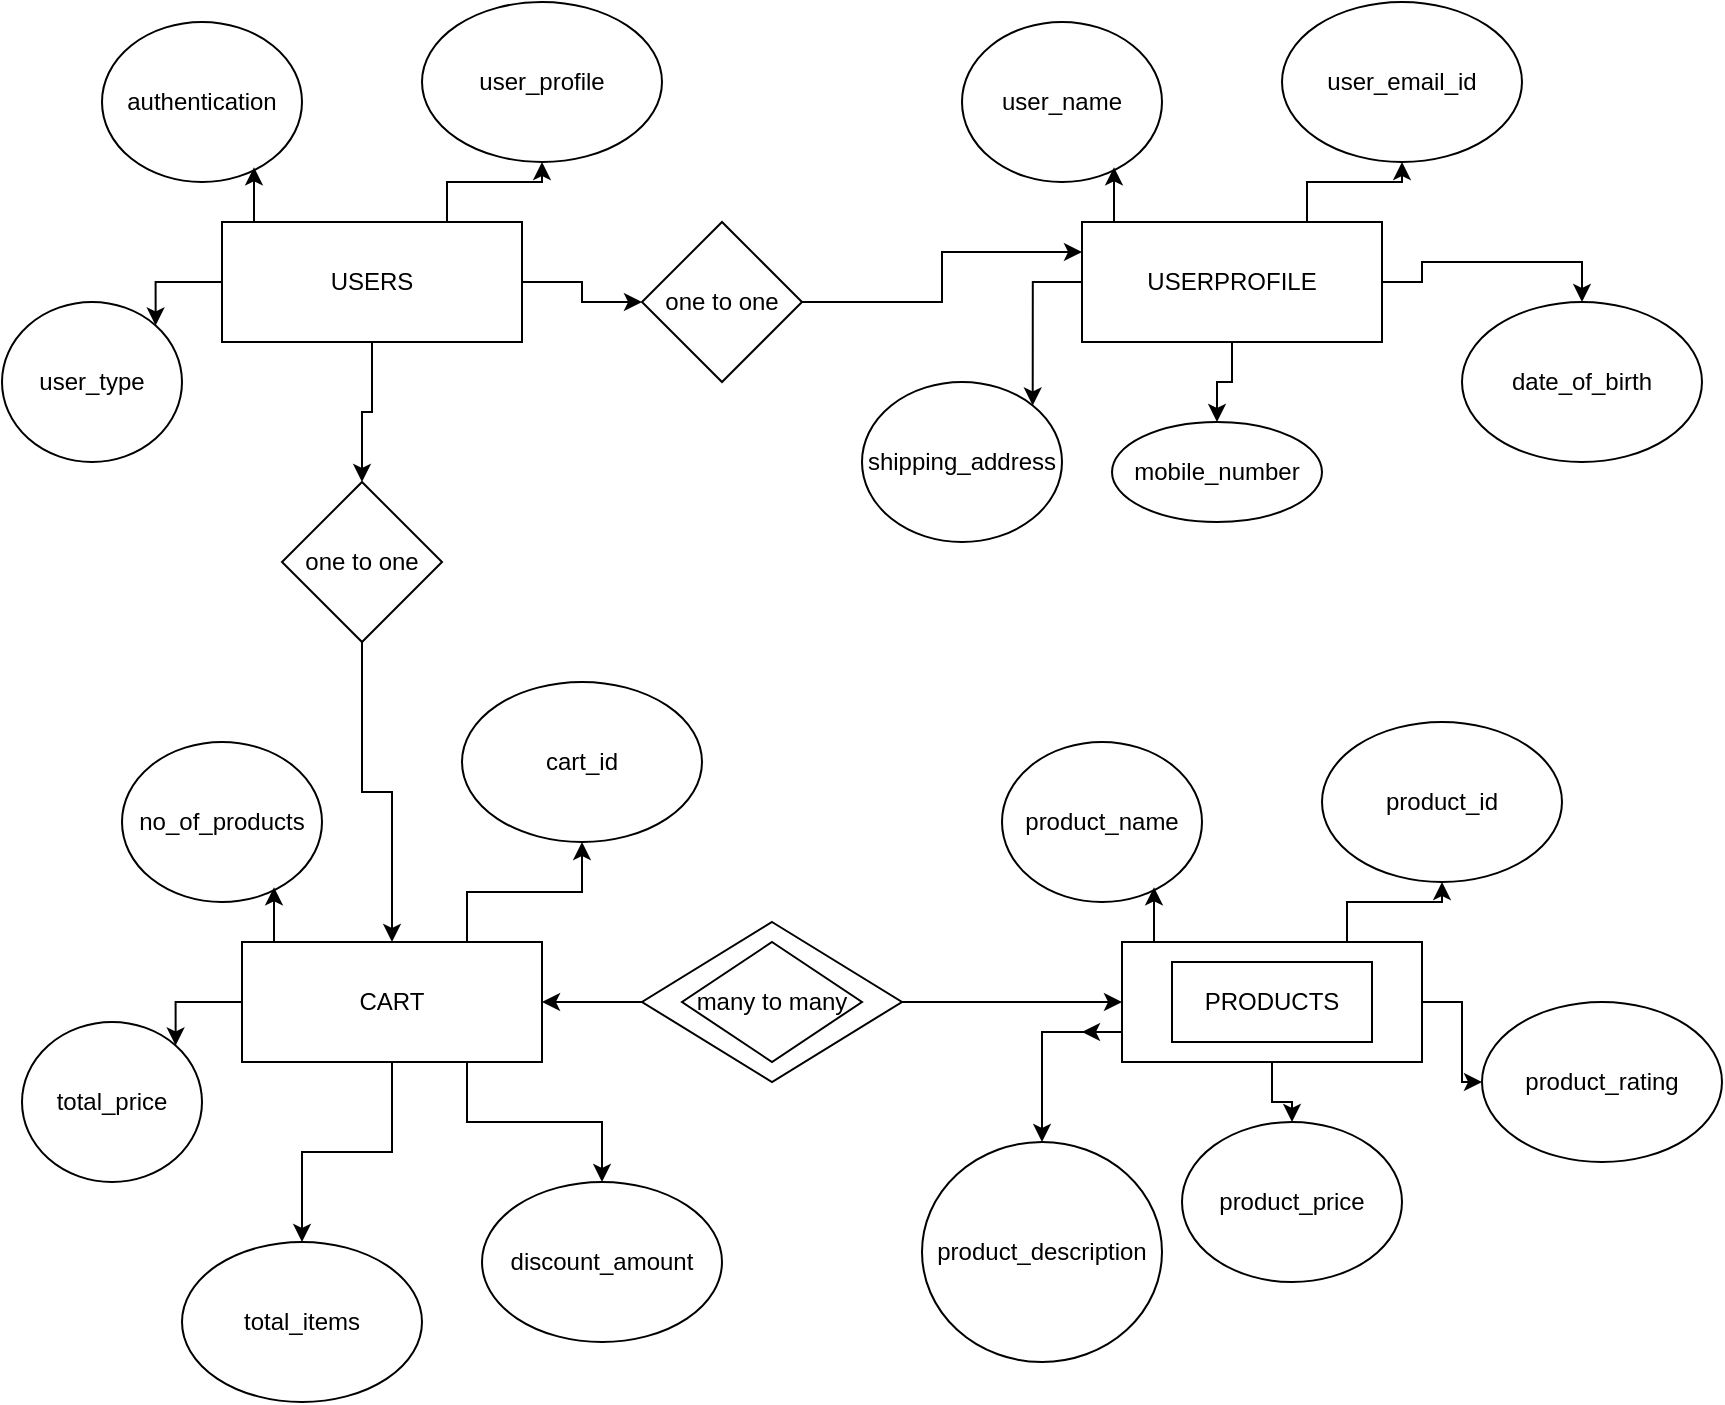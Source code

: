 <mxfile version="24.7.1" type="device">
  <diagram name="Page-1" id="8_G-I-GjAKgxEDdW9j69">
    <mxGraphModel dx="1674" dy="772" grid="1" gridSize="10" guides="1" tooltips="1" connect="1" arrows="1" fold="1" page="1" pageScale="1" pageWidth="850" pageHeight="1100" math="0" shadow="0">
      <root>
        <mxCell id="0" />
        <mxCell id="1" parent="0" />
        <mxCell id="23_QSCZydWMx2t9MqW9O-1" style="edgeStyle=orthogonalEdgeStyle;rounded=0;orthogonalLoop=1;jettySize=auto;html=1;exitX=0.75;exitY=0;exitDx=0;exitDy=0;" edge="1" parent="1" source="23_QSCZydWMx2t9MqW9O-5" target="23_QSCZydWMx2t9MqW9O-8">
          <mxGeometry relative="1" as="geometry" />
        </mxCell>
        <mxCell id="23_QSCZydWMx2t9MqW9O-2" style="edgeStyle=orthogonalEdgeStyle;rounded=0;orthogonalLoop=1;jettySize=auto;html=1;exitX=0;exitY=0.5;exitDx=0;exitDy=0;entryX=1;entryY=0;entryDx=0;entryDy=0;" edge="1" parent="1" source="23_QSCZydWMx2t9MqW9O-5" target="23_QSCZydWMx2t9MqW9O-7">
          <mxGeometry relative="1" as="geometry" />
        </mxCell>
        <mxCell id="23_QSCZydWMx2t9MqW9O-3" style="edgeStyle=orthogonalEdgeStyle;rounded=0;orthogonalLoop=1;jettySize=auto;html=1;exitX=0.5;exitY=1;exitDx=0;exitDy=0;entryX=0.5;entryY=0;entryDx=0;entryDy=0;" edge="1" parent="1" source="23_QSCZydWMx2t9MqW9O-5" target="23_QSCZydWMx2t9MqW9O-41">
          <mxGeometry relative="1" as="geometry" />
        </mxCell>
        <mxCell id="23_QSCZydWMx2t9MqW9O-4" style="edgeStyle=orthogonalEdgeStyle;rounded=0;orthogonalLoop=1;jettySize=auto;html=1;exitX=1;exitY=0.5;exitDx=0;exitDy=0;entryX=0.5;entryY=0;entryDx=0;entryDy=0;" edge="1" parent="1" source="23_QSCZydWMx2t9MqW9O-5" target="23_QSCZydWMx2t9MqW9O-43">
          <mxGeometry relative="1" as="geometry" />
        </mxCell>
        <mxCell id="23_QSCZydWMx2t9MqW9O-5" value="USERS" style="rounded=0;whiteSpace=wrap;html=1;" vertex="1" parent="1">
          <mxGeometry x="150" y="180" width="150" height="60" as="geometry" />
        </mxCell>
        <mxCell id="23_QSCZydWMx2t9MqW9O-6" value="authentication" style="ellipse;whiteSpace=wrap;html=1;" vertex="1" parent="1">
          <mxGeometry x="90" y="80" width="100" height="80" as="geometry" />
        </mxCell>
        <mxCell id="23_QSCZydWMx2t9MqW9O-7" value="user_type" style="ellipse;whiteSpace=wrap;html=1;" vertex="1" parent="1">
          <mxGeometry x="40" y="220" width="90" height="80" as="geometry" />
        </mxCell>
        <mxCell id="23_QSCZydWMx2t9MqW9O-8" value="user_profile" style="ellipse;whiteSpace=wrap;html=1;" vertex="1" parent="1">
          <mxGeometry x="250" y="70" width="120" height="80" as="geometry" />
        </mxCell>
        <mxCell id="23_QSCZydWMx2t9MqW9O-9" style="edgeStyle=orthogonalEdgeStyle;rounded=0;orthogonalLoop=1;jettySize=auto;html=1;exitX=0.25;exitY=0;exitDx=0;exitDy=0;entryX=0.76;entryY=0.908;entryDx=0;entryDy=0;entryPerimeter=0;" edge="1" parent="1" source="23_QSCZydWMx2t9MqW9O-5" target="23_QSCZydWMx2t9MqW9O-6">
          <mxGeometry relative="1" as="geometry" />
        </mxCell>
        <mxCell id="23_QSCZydWMx2t9MqW9O-10" style="edgeStyle=orthogonalEdgeStyle;rounded=0;orthogonalLoop=1;jettySize=auto;html=1;exitX=0.75;exitY=0;exitDx=0;exitDy=0;" edge="1" parent="1" source="23_QSCZydWMx2t9MqW9O-14" target="23_QSCZydWMx2t9MqW9O-17">
          <mxGeometry relative="1" as="geometry" />
        </mxCell>
        <mxCell id="23_QSCZydWMx2t9MqW9O-11" style="edgeStyle=orthogonalEdgeStyle;rounded=0;orthogonalLoop=1;jettySize=auto;html=1;exitX=0;exitY=0.5;exitDx=0;exitDy=0;entryX=1;entryY=0;entryDx=0;entryDy=0;" edge="1" parent="1" source="23_QSCZydWMx2t9MqW9O-14" target="23_QSCZydWMx2t9MqW9O-16">
          <mxGeometry relative="1" as="geometry" />
        </mxCell>
        <mxCell id="23_QSCZydWMx2t9MqW9O-12" style="edgeStyle=orthogonalEdgeStyle;rounded=0;orthogonalLoop=1;jettySize=auto;html=1;exitX=0.5;exitY=1;exitDx=0;exitDy=0;entryX=0.5;entryY=0;entryDx=0;entryDy=0;" edge="1" parent="1" source="23_QSCZydWMx2t9MqW9O-14" target="23_QSCZydWMx2t9MqW9O-36">
          <mxGeometry relative="1" as="geometry" />
        </mxCell>
        <mxCell id="23_QSCZydWMx2t9MqW9O-13" style="edgeStyle=orthogonalEdgeStyle;rounded=0;orthogonalLoop=1;jettySize=auto;html=1;exitX=1;exitY=0.5;exitDx=0;exitDy=0;entryX=0.5;entryY=0;entryDx=0;entryDy=0;" edge="1" parent="1" source="23_QSCZydWMx2t9MqW9O-14" target="23_QSCZydWMx2t9MqW9O-37">
          <mxGeometry relative="1" as="geometry" />
        </mxCell>
        <mxCell id="23_QSCZydWMx2t9MqW9O-14" value="USERPROFILE" style="rounded=0;whiteSpace=wrap;html=1;" vertex="1" parent="1">
          <mxGeometry x="580" y="180" width="150" height="60" as="geometry" />
        </mxCell>
        <mxCell id="23_QSCZydWMx2t9MqW9O-15" value="user_name" style="ellipse;whiteSpace=wrap;html=1;" vertex="1" parent="1">
          <mxGeometry x="520" y="80" width="100" height="80" as="geometry" />
        </mxCell>
        <mxCell id="23_QSCZydWMx2t9MqW9O-16" value="shipping_address" style="ellipse;whiteSpace=wrap;html=1;" vertex="1" parent="1">
          <mxGeometry x="470" y="260" width="100" height="80" as="geometry" />
        </mxCell>
        <mxCell id="23_QSCZydWMx2t9MqW9O-17" value="user_email_id" style="ellipse;whiteSpace=wrap;html=1;" vertex="1" parent="1">
          <mxGeometry x="680" y="70" width="120" height="80" as="geometry" />
        </mxCell>
        <mxCell id="23_QSCZydWMx2t9MqW9O-18" style="edgeStyle=orthogonalEdgeStyle;rounded=0;orthogonalLoop=1;jettySize=auto;html=1;exitX=0.25;exitY=0;exitDx=0;exitDy=0;entryX=0.76;entryY=0.908;entryDx=0;entryDy=0;entryPerimeter=0;" edge="1" parent="1" source="23_QSCZydWMx2t9MqW9O-14" target="23_QSCZydWMx2t9MqW9O-15">
          <mxGeometry relative="1" as="geometry" />
        </mxCell>
        <mxCell id="23_QSCZydWMx2t9MqW9O-19" style="edgeStyle=orthogonalEdgeStyle;rounded=0;orthogonalLoop=1;jettySize=auto;html=1;exitX=0.75;exitY=0;exitDx=0;exitDy=0;" edge="1" parent="1" source="23_QSCZydWMx2t9MqW9O-21" target="23_QSCZydWMx2t9MqW9O-24">
          <mxGeometry relative="1" as="geometry" />
        </mxCell>
        <mxCell id="23_QSCZydWMx2t9MqW9O-20" style="edgeStyle=orthogonalEdgeStyle;rounded=0;orthogonalLoop=1;jettySize=auto;html=1;exitX=0;exitY=0.5;exitDx=0;exitDy=0;entryX=1;entryY=0;entryDx=0;entryDy=0;" edge="1" parent="1" source="23_QSCZydWMx2t9MqW9O-21" target="23_QSCZydWMx2t9MqW9O-23">
          <mxGeometry relative="1" as="geometry" />
        </mxCell>
        <mxCell id="23_QSCZydWMx2t9MqW9O-52" style="edgeStyle=orthogonalEdgeStyle;rounded=0;orthogonalLoop=1;jettySize=auto;html=1;exitX=0.5;exitY=1;exitDx=0;exitDy=0;entryX=0.5;entryY=0;entryDx=0;entryDy=0;" edge="1" parent="1" source="23_QSCZydWMx2t9MqW9O-21" target="23_QSCZydWMx2t9MqW9O-51">
          <mxGeometry relative="1" as="geometry" />
        </mxCell>
        <mxCell id="23_QSCZydWMx2t9MqW9O-54" style="edgeStyle=orthogonalEdgeStyle;rounded=0;orthogonalLoop=1;jettySize=auto;html=1;exitX=0.75;exitY=1;exitDx=0;exitDy=0;" edge="1" parent="1" source="23_QSCZydWMx2t9MqW9O-21" target="23_QSCZydWMx2t9MqW9O-53">
          <mxGeometry relative="1" as="geometry" />
        </mxCell>
        <mxCell id="23_QSCZydWMx2t9MqW9O-21" value="CART" style="rounded=0;whiteSpace=wrap;html=1;" vertex="1" parent="1">
          <mxGeometry x="160" y="540" width="150" height="60" as="geometry" />
        </mxCell>
        <mxCell id="23_QSCZydWMx2t9MqW9O-22" value="no_of_products" style="ellipse;whiteSpace=wrap;html=1;" vertex="1" parent="1">
          <mxGeometry x="100" y="440" width="100" height="80" as="geometry" />
        </mxCell>
        <mxCell id="23_QSCZydWMx2t9MqW9O-23" value="total_price" style="ellipse;whiteSpace=wrap;html=1;" vertex="1" parent="1">
          <mxGeometry x="50" y="580" width="90" height="80" as="geometry" />
        </mxCell>
        <mxCell id="23_QSCZydWMx2t9MqW9O-24" value="cart_id" style="ellipse;whiteSpace=wrap;html=1;" vertex="1" parent="1">
          <mxGeometry x="270" y="410" width="120" height="80" as="geometry" />
        </mxCell>
        <mxCell id="23_QSCZydWMx2t9MqW9O-25" style="edgeStyle=orthogonalEdgeStyle;rounded=0;orthogonalLoop=1;jettySize=auto;html=1;exitX=0.25;exitY=0;exitDx=0;exitDy=0;entryX=0.76;entryY=0.908;entryDx=0;entryDy=0;entryPerimeter=0;" edge="1" parent="1" source="23_QSCZydWMx2t9MqW9O-21" target="23_QSCZydWMx2t9MqW9O-22">
          <mxGeometry relative="1" as="geometry" />
        </mxCell>
        <mxCell id="23_QSCZydWMx2t9MqW9O-26" style="edgeStyle=orthogonalEdgeStyle;rounded=0;orthogonalLoop=1;jettySize=auto;html=1;exitX=0.75;exitY=0;exitDx=0;exitDy=0;" edge="1" parent="1" source="23_QSCZydWMx2t9MqW9O-31" target="23_QSCZydWMx2t9MqW9O-34">
          <mxGeometry relative="1" as="geometry" />
        </mxCell>
        <mxCell id="23_QSCZydWMx2t9MqW9O-27" style="edgeStyle=orthogonalEdgeStyle;rounded=0;orthogonalLoop=1;jettySize=auto;html=1;exitX=0.5;exitY=1;exitDx=0;exitDy=0;" edge="1" parent="1" source="23_QSCZydWMx2t9MqW9O-31" target="23_QSCZydWMx2t9MqW9O-38">
          <mxGeometry relative="1" as="geometry" />
        </mxCell>
        <mxCell id="23_QSCZydWMx2t9MqW9O-28" style="edgeStyle=orthogonalEdgeStyle;rounded=0;orthogonalLoop=1;jettySize=auto;html=1;exitX=1;exitY=0.5;exitDx=0;exitDy=0;" edge="1" parent="1" source="23_QSCZydWMx2t9MqW9O-31" target="23_QSCZydWMx2t9MqW9O-39">
          <mxGeometry relative="1" as="geometry" />
        </mxCell>
        <mxCell id="23_QSCZydWMx2t9MqW9O-29" style="edgeStyle=orthogonalEdgeStyle;rounded=0;orthogonalLoop=1;jettySize=auto;html=1;exitX=0;exitY=0.75;exitDx=0;exitDy=0;" edge="1" parent="1" source="23_QSCZydWMx2t9MqW9O-31">
          <mxGeometry relative="1" as="geometry">
            <mxPoint x="580" y="585" as="targetPoint" />
          </mxGeometry>
        </mxCell>
        <mxCell id="23_QSCZydWMx2t9MqW9O-30" style="edgeStyle=orthogonalEdgeStyle;rounded=0;orthogonalLoop=1;jettySize=auto;html=1;exitX=0;exitY=0.75;exitDx=0;exitDy=0;entryX=0.5;entryY=0;entryDx=0;entryDy=0;" edge="1" parent="1" source="23_QSCZydWMx2t9MqW9O-31" target="23_QSCZydWMx2t9MqW9O-33">
          <mxGeometry relative="1" as="geometry" />
        </mxCell>
        <mxCell id="23_QSCZydWMx2t9MqW9O-31" value="" style="rounded=0;whiteSpace=wrap;html=1;" vertex="1" parent="1">
          <mxGeometry x="600" y="540" width="150" height="60" as="geometry" />
        </mxCell>
        <mxCell id="23_QSCZydWMx2t9MqW9O-32" value="product_name" style="ellipse;whiteSpace=wrap;html=1;" vertex="1" parent="1">
          <mxGeometry x="540" y="440" width="100" height="80" as="geometry" />
        </mxCell>
        <mxCell id="23_QSCZydWMx2t9MqW9O-33" value="product_description" style="ellipse;whiteSpace=wrap;html=1;" vertex="1" parent="1">
          <mxGeometry x="500" y="640" width="120" height="110" as="geometry" />
        </mxCell>
        <mxCell id="23_QSCZydWMx2t9MqW9O-34" value="product_id" style="ellipse;whiteSpace=wrap;html=1;" vertex="1" parent="1">
          <mxGeometry x="700" y="430" width="120" height="80" as="geometry" />
        </mxCell>
        <mxCell id="23_QSCZydWMx2t9MqW9O-35" style="edgeStyle=orthogonalEdgeStyle;rounded=0;orthogonalLoop=1;jettySize=auto;html=1;exitX=0.25;exitY=0;exitDx=0;exitDy=0;entryX=0.76;entryY=0.908;entryDx=0;entryDy=0;entryPerimeter=0;" edge="1" parent="1" source="23_QSCZydWMx2t9MqW9O-31" target="23_QSCZydWMx2t9MqW9O-32">
          <mxGeometry relative="1" as="geometry" />
        </mxCell>
        <mxCell id="23_QSCZydWMx2t9MqW9O-36" value="mobile_number" style="ellipse;whiteSpace=wrap;html=1;" vertex="1" parent="1">
          <mxGeometry x="595" y="280" width="105" height="50" as="geometry" />
        </mxCell>
        <mxCell id="23_QSCZydWMx2t9MqW9O-37" value="date_of_birth" style="ellipse;whiteSpace=wrap;html=1;" vertex="1" parent="1">
          <mxGeometry x="770" y="220" width="120" height="80" as="geometry" />
        </mxCell>
        <mxCell id="23_QSCZydWMx2t9MqW9O-38" value="product_price" style="ellipse;whiteSpace=wrap;html=1;" vertex="1" parent="1">
          <mxGeometry x="630" y="630" width="110" height="80" as="geometry" />
        </mxCell>
        <mxCell id="23_QSCZydWMx2t9MqW9O-39" value="product_rating" style="ellipse;whiteSpace=wrap;html=1;" vertex="1" parent="1">
          <mxGeometry x="780" y="570" width="120" height="80" as="geometry" />
        </mxCell>
        <mxCell id="23_QSCZydWMx2t9MqW9O-40" style="edgeStyle=orthogonalEdgeStyle;rounded=0;orthogonalLoop=1;jettySize=auto;html=1;exitX=0.5;exitY=1;exitDx=0;exitDy=0;" edge="1" parent="1" source="23_QSCZydWMx2t9MqW9O-41" target="23_QSCZydWMx2t9MqW9O-21">
          <mxGeometry relative="1" as="geometry" />
        </mxCell>
        <mxCell id="23_QSCZydWMx2t9MqW9O-41" value="one to one" style="rhombus;whiteSpace=wrap;html=1;" vertex="1" parent="1">
          <mxGeometry x="180" y="310" width="80" height="80" as="geometry" />
        </mxCell>
        <mxCell id="23_QSCZydWMx2t9MqW9O-42" style="edgeStyle=orthogonalEdgeStyle;rounded=0;orthogonalLoop=1;jettySize=auto;html=1;exitX=0.5;exitY=1;exitDx=0;exitDy=0;entryX=0;entryY=0.25;entryDx=0;entryDy=0;" edge="1" parent="1" source="23_QSCZydWMx2t9MqW9O-43" target="23_QSCZydWMx2t9MqW9O-14">
          <mxGeometry relative="1" as="geometry" />
        </mxCell>
        <mxCell id="23_QSCZydWMx2t9MqW9O-43" value="one to one" style="rhombus;whiteSpace=wrap;html=1;direction=north;" vertex="1" parent="1">
          <mxGeometry x="360" y="180" width="80" height="80" as="geometry" />
        </mxCell>
        <mxCell id="23_QSCZydWMx2t9MqW9O-44" value="PRODUCTS" style="rounded=0;whiteSpace=wrap;html=1;" vertex="1" parent="1">
          <mxGeometry x="625" y="550" width="100" height="40" as="geometry" />
        </mxCell>
        <mxCell id="23_QSCZydWMx2t9MqW9O-45" style="edgeStyle=orthogonalEdgeStyle;rounded=0;orthogonalLoop=1;jettySize=auto;html=1;exitX=1;exitY=0.5;exitDx=0;exitDy=0;entryX=0;entryY=0.5;entryDx=0;entryDy=0;" edge="1" parent="1" source="23_QSCZydWMx2t9MqW9O-47" target="23_QSCZydWMx2t9MqW9O-31">
          <mxGeometry relative="1" as="geometry" />
        </mxCell>
        <mxCell id="23_QSCZydWMx2t9MqW9O-46" style="edgeStyle=orthogonalEdgeStyle;rounded=0;orthogonalLoop=1;jettySize=auto;html=1;exitX=0;exitY=0.5;exitDx=0;exitDy=0;" edge="1" parent="1" source="23_QSCZydWMx2t9MqW9O-47" target="23_QSCZydWMx2t9MqW9O-21">
          <mxGeometry relative="1" as="geometry" />
        </mxCell>
        <mxCell id="23_QSCZydWMx2t9MqW9O-47" value="" style="rhombus;whiteSpace=wrap;html=1;" vertex="1" parent="1">
          <mxGeometry x="360" y="530" width="130" height="80" as="geometry" />
        </mxCell>
        <mxCell id="23_QSCZydWMx2t9MqW9O-48" value="many to many" style="rhombus;whiteSpace=wrap;html=1;" vertex="1" parent="1">
          <mxGeometry x="380" y="540" width="90" height="60" as="geometry" />
        </mxCell>
        <mxCell id="23_QSCZydWMx2t9MqW9O-51" value="total_items" style="ellipse;whiteSpace=wrap;html=1;" vertex="1" parent="1">
          <mxGeometry x="130" y="690" width="120" height="80" as="geometry" />
        </mxCell>
        <mxCell id="23_QSCZydWMx2t9MqW9O-53" value="discount_amount" style="ellipse;whiteSpace=wrap;html=1;" vertex="1" parent="1">
          <mxGeometry x="280" y="660" width="120" height="80" as="geometry" />
        </mxCell>
      </root>
    </mxGraphModel>
  </diagram>
</mxfile>
